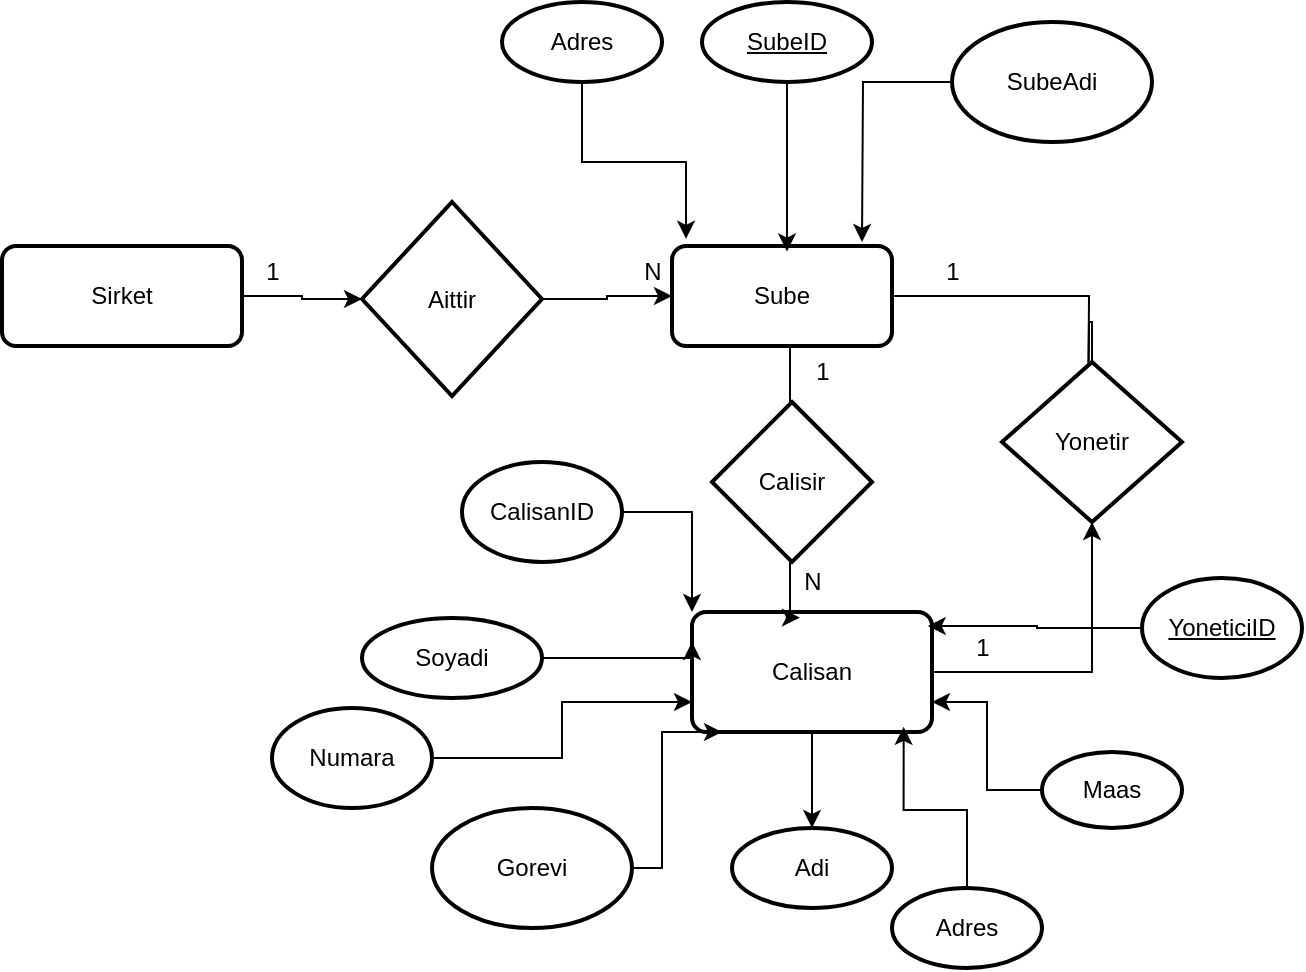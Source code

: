 <mxfile version="26.1.0">
  <diagram id="C5RBs43oDa-KdzZeNtuy" name="Page-1">
    <mxGraphModel dx="1008" dy="537" grid="1" gridSize="10" guides="1" tooltips="1" connect="1" arrows="1" fold="1" page="1" pageScale="1" pageWidth="827" pageHeight="1169" background="none" math="0" shadow="0">
      <root>
        <mxCell id="WIyWlLk6GJQsqaUBKTNV-0" />
        <mxCell id="WIyWlLk6GJQsqaUBKTNV-1" parent="WIyWlLk6GJQsqaUBKTNV-0" />
        <mxCell id="7DW8LOwoWRazO6WAwYFA-4" style="edgeStyle=orthogonalEdgeStyle;rounded=0;orthogonalLoop=1;jettySize=auto;html=1;exitX=1;exitY=0.5;exitDx=0;exitDy=0;" edge="1" parent="WIyWlLk6GJQsqaUBKTNV-1" source="7DW8LOwoWRazO6WAwYFA-44" target="7DW8LOwoWRazO6WAwYFA-2">
          <mxGeometry relative="1" as="geometry" />
        </mxCell>
        <mxCell id="7DW8LOwoWRazO6WAwYFA-1" value="Sirket" style="rounded=1;whiteSpace=wrap;html=1;absoluteArcSize=1;arcSize=14;strokeWidth=2;" vertex="1" parent="WIyWlLk6GJQsqaUBKTNV-1">
          <mxGeometry x="100" y="312" width="120" height="50" as="geometry" />
        </mxCell>
        <mxCell id="7DW8LOwoWRazO6WAwYFA-2" value="Sube" style="rounded=1;whiteSpace=wrap;html=1;absoluteArcSize=1;arcSize=14;strokeWidth=2;" vertex="1" parent="WIyWlLk6GJQsqaUBKTNV-1">
          <mxGeometry x="435" y="312" width="110" height="50" as="geometry" />
        </mxCell>
        <mxCell id="7DW8LOwoWRazO6WAwYFA-3" style="edgeStyle=orthogonalEdgeStyle;rounded=0;orthogonalLoop=1;jettySize=auto;html=1;exitX=1;exitY=1;exitDx=0;exitDy=0;" edge="1" parent="WIyWlLk6GJQsqaUBKTNV-1" source="7DW8LOwoWRazO6WAwYFA-2" target="7DW8LOwoWRazO6WAwYFA-2">
          <mxGeometry relative="1" as="geometry">
            <Array as="points">
              <mxPoint x="500" y="362" />
            </Array>
          </mxGeometry>
        </mxCell>
        <mxCell id="7DW8LOwoWRazO6WAwYFA-5" value="N" style="text;html=1;align=center;verticalAlign=middle;resizable=0;points=[];autosize=1;strokeColor=none;fillColor=none;" vertex="1" parent="WIyWlLk6GJQsqaUBKTNV-1">
          <mxGeometry x="410" y="310" width="30" height="30" as="geometry" />
        </mxCell>
        <mxCell id="7DW8LOwoWRazO6WAwYFA-6" value="1" style="text;html=1;align=center;verticalAlign=middle;resizable=0;points=[];autosize=1;strokeColor=none;fillColor=none;" vertex="1" parent="WIyWlLk6GJQsqaUBKTNV-1">
          <mxGeometry x="220" y="310" width="30" height="30" as="geometry" />
        </mxCell>
        <mxCell id="7DW8LOwoWRazO6WAwYFA-21" value="" style="edgeStyle=orthogonalEdgeStyle;rounded=0;orthogonalLoop=1;jettySize=auto;html=1;" edge="1" parent="WIyWlLk6GJQsqaUBKTNV-1" source="7DW8LOwoWRazO6WAwYFA-7" target="7DW8LOwoWRazO6WAwYFA-20">
          <mxGeometry relative="1" as="geometry" />
        </mxCell>
        <mxCell id="7DW8LOwoWRazO6WAwYFA-7" value="Calisan" style="rounded=1;whiteSpace=wrap;html=1;absoluteArcSize=1;arcSize=14;strokeWidth=2;" vertex="1" parent="WIyWlLk6GJQsqaUBKTNV-1">
          <mxGeometry x="445" y="495" width="120" height="60" as="geometry" />
        </mxCell>
        <mxCell id="7DW8LOwoWRazO6WAwYFA-8" style="edgeStyle=orthogonalEdgeStyle;rounded=0;orthogonalLoop=1;jettySize=auto;html=1;entryX=0.45;entryY=0.047;entryDx=0;entryDy=0;entryPerimeter=0;" edge="1" parent="WIyWlLk6GJQsqaUBKTNV-1" source="7DW8LOwoWRazO6WAwYFA-2" target="7DW8LOwoWRazO6WAwYFA-7">
          <mxGeometry relative="1" as="geometry">
            <Array as="points">
              <mxPoint x="494" y="392" />
              <mxPoint x="494" y="392" />
            </Array>
          </mxGeometry>
        </mxCell>
        <mxCell id="7DW8LOwoWRazO6WAwYFA-11" value="1" style="text;html=1;align=center;verticalAlign=middle;resizable=0;points=[];autosize=1;strokeColor=none;fillColor=none;" vertex="1" parent="WIyWlLk6GJQsqaUBKTNV-1">
          <mxGeometry x="495" y="360" width="30" height="30" as="geometry" />
        </mxCell>
        <mxCell id="7DW8LOwoWRazO6WAwYFA-12" value="N" style="text;html=1;align=center;verticalAlign=middle;resizable=0;points=[];autosize=1;strokeColor=none;fillColor=none;" vertex="1" parent="WIyWlLk6GJQsqaUBKTNV-1">
          <mxGeometry x="490" y="465" width="30" height="30" as="geometry" />
        </mxCell>
        <mxCell id="7DW8LOwoWRazO6WAwYFA-17" style="edgeStyle=orthogonalEdgeStyle;rounded=0;orthogonalLoop=1;jettySize=auto;html=1;entryX=-0.067;entryY=0.92;entryDx=0;entryDy=0;entryPerimeter=0;" edge="1" parent="WIyWlLk6GJQsqaUBKTNV-1" source="7DW8LOwoWRazO6WAwYFA-2">
          <mxGeometry relative="1" as="geometry">
            <mxPoint x="642.99" y="407.6" as="targetPoint" />
          </mxGeometry>
        </mxCell>
        <mxCell id="7DW8LOwoWRazO6WAwYFA-18" value="1" style="text;html=1;align=center;verticalAlign=middle;resizable=0;points=[];autosize=1;strokeColor=none;fillColor=none;" vertex="1" parent="WIyWlLk6GJQsqaUBKTNV-1">
          <mxGeometry x="560" y="310" width="30" height="30" as="geometry" />
        </mxCell>
        <mxCell id="7DW8LOwoWRazO6WAwYFA-20" value="Adi" style="strokeWidth=2;html=1;shape=mxgraph.flowchart.start_1;whiteSpace=wrap;" vertex="1" parent="WIyWlLk6GJQsqaUBKTNV-1">
          <mxGeometry x="465" y="603" width="80" height="40" as="geometry" />
        </mxCell>
        <mxCell id="7DW8LOwoWRazO6WAwYFA-65" style="edgeStyle=orthogonalEdgeStyle;rounded=0;orthogonalLoop=1;jettySize=auto;html=1;entryX=0;entryY=0.25;entryDx=0;entryDy=0;" edge="1" parent="WIyWlLk6GJQsqaUBKTNV-1" source="7DW8LOwoWRazO6WAwYFA-23" target="7DW8LOwoWRazO6WAwYFA-7">
          <mxGeometry relative="1" as="geometry">
            <Array as="points">
              <mxPoint x="445" y="518" />
            </Array>
          </mxGeometry>
        </mxCell>
        <mxCell id="7DW8LOwoWRazO6WAwYFA-23" value="Soyadi" style="strokeWidth=2;html=1;shape=mxgraph.flowchart.start_1;whiteSpace=wrap;" vertex="1" parent="WIyWlLk6GJQsqaUBKTNV-1">
          <mxGeometry x="280" y="498" width="90" height="40" as="geometry" />
        </mxCell>
        <mxCell id="7DW8LOwoWRazO6WAwYFA-42" style="edgeStyle=orthogonalEdgeStyle;rounded=0;orthogonalLoop=1;jettySize=auto;html=1;entryX=1;entryY=0.75;entryDx=0;entryDy=0;" edge="1" parent="WIyWlLk6GJQsqaUBKTNV-1" source="7DW8LOwoWRazO6WAwYFA-27" target="7DW8LOwoWRazO6WAwYFA-7">
          <mxGeometry relative="1" as="geometry" />
        </mxCell>
        <mxCell id="7DW8LOwoWRazO6WAwYFA-27" value="Maas" style="strokeWidth=2;html=1;shape=mxgraph.flowchart.start_1;whiteSpace=wrap;" vertex="1" parent="WIyWlLk6GJQsqaUBKTNV-1">
          <mxGeometry x="620" y="565" width="70" height="38" as="geometry" />
        </mxCell>
        <mxCell id="7DW8LOwoWRazO6WAwYFA-33" style="edgeStyle=orthogonalEdgeStyle;rounded=0;orthogonalLoop=1;jettySize=auto;html=1;entryX=0;entryY=0.75;entryDx=0;entryDy=0;" edge="1" parent="WIyWlLk6GJQsqaUBKTNV-1" source="7DW8LOwoWRazO6WAwYFA-32" target="7DW8LOwoWRazO6WAwYFA-7">
          <mxGeometry relative="1" as="geometry" />
        </mxCell>
        <mxCell id="7DW8LOwoWRazO6WAwYFA-32" value="Numara" style="strokeWidth=2;html=1;shape=mxgraph.flowchart.start_1;whiteSpace=wrap;" vertex="1" parent="WIyWlLk6GJQsqaUBKTNV-1">
          <mxGeometry x="235" y="543" width="80" height="50" as="geometry" />
        </mxCell>
        <mxCell id="7DW8LOwoWRazO6WAwYFA-34" value="Adres" style="strokeWidth=2;html=1;shape=mxgraph.flowchart.start_1;whiteSpace=wrap;" vertex="1" parent="WIyWlLk6GJQsqaUBKTNV-1">
          <mxGeometry x="545" y="633" width="75" height="40" as="geometry" />
        </mxCell>
        <mxCell id="7DW8LOwoWRazO6WAwYFA-40" style="edgeStyle=orthogonalEdgeStyle;rounded=0;orthogonalLoop=1;jettySize=auto;html=1;entryX=0.125;entryY=1;entryDx=0;entryDy=0;entryPerimeter=0;" edge="1" parent="WIyWlLk6GJQsqaUBKTNV-1" source="7DW8LOwoWRazO6WAwYFA-37" target="7DW8LOwoWRazO6WAwYFA-7">
          <mxGeometry relative="1" as="geometry">
            <Array as="points">
              <mxPoint x="430" y="623" />
              <mxPoint x="430" y="555" />
            </Array>
          </mxGeometry>
        </mxCell>
        <mxCell id="7DW8LOwoWRazO6WAwYFA-37" value="Gorevi" style="strokeWidth=2;html=1;shape=mxgraph.flowchart.start_1;whiteSpace=wrap;" vertex="1" parent="WIyWlLk6GJQsqaUBKTNV-1">
          <mxGeometry x="315" y="593" width="100" height="60" as="geometry" />
        </mxCell>
        <mxCell id="7DW8LOwoWRazO6WAwYFA-43" style="edgeStyle=orthogonalEdgeStyle;rounded=0;orthogonalLoop=1;jettySize=auto;html=1;entryX=0.882;entryY=0.957;entryDx=0;entryDy=0;entryPerimeter=0;" edge="1" parent="WIyWlLk6GJQsqaUBKTNV-1" source="7DW8LOwoWRazO6WAwYFA-34" target="7DW8LOwoWRazO6WAwYFA-7">
          <mxGeometry relative="1" as="geometry">
            <mxPoint x="550" y="560" as="targetPoint" />
          </mxGeometry>
        </mxCell>
        <mxCell id="7DW8LOwoWRazO6WAwYFA-45" value="" style="edgeStyle=orthogonalEdgeStyle;rounded=0;orthogonalLoop=1;jettySize=auto;html=1;exitX=1;exitY=0.5;exitDx=0;exitDy=0;" edge="1" parent="WIyWlLk6GJQsqaUBKTNV-1" source="7DW8LOwoWRazO6WAwYFA-1" target="7DW8LOwoWRazO6WAwYFA-44">
          <mxGeometry relative="1" as="geometry">
            <mxPoint x="220" y="337" as="sourcePoint" />
            <mxPoint x="440" y="337" as="targetPoint" />
          </mxGeometry>
        </mxCell>
        <mxCell id="7DW8LOwoWRazO6WAwYFA-44" value="Aittir" style="strokeWidth=2;html=1;shape=mxgraph.flowchart.decision;whiteSpace=wrap;" vertex="1" parent="WIyWlLk6GJQsqaUBKTNV-1">
          <mxGeometry x="280" y="290" width="90" height="97" as="geometry" />
        </mxCell>
        <mxCell id="7DW8LOwoWRazO6WAwYFA-48" value="Calisir" style="strokeWidth=2;html=1;shape=mxgraph.flowchart.decision;whiteSpace=wrap;" vertex="1" parent="WIyWlLk6GJQsqaUBKTNV-1">
          <mxGeometry x="455" y="390" width="80" height="80" as="geometry" />
        </mxCell>
        <mxCell id="7DW8LOwoWRazO6WAwYFA-50" style="edgeStyle=orthogonalEdgeStyle;rounded=0;orthogonalLoop=1;jettySize=auto;html=1;" edge="1" parent="WIyWlLk6GJQsqaUBKTNV-1" source="7DW8LOwoWRazO6WAwYFA-49">
          <mxGeometry relative="1" as="geometry">
            <mxPoint x="492.5" y="314.8" as="targetPoint" />
          </mxGeometry>
        </mxCell>
        <mxCell id="7DW8LOwoWRazO6WAwYFA-49" value="&lt;u&gt;SubeID&lt;/u&gt;" style="strokeWidth=2;html=1;shape=mxgraph.flowchart.start_1;whiteSpace=wrap;" vertex="1" parent="WIyWlLk6GJQsqaUBKTNV-1">
          <mxGeometry x="450" y="190" width="85" height="40" as="geometry" />
        </mxCell>
        <mxCell id="7DW8LOwoWRazO6WAwYFA-58" style="edgeStyle=orthogonalEdgeStyle;rounded=0;orthogonalLoop=1;jettySize=auto;html=1;" edge="1" parent="WIyWlLk6GJQsqaUBKTNV-1" source="7DW8LOwoWRazO6WAwYFA-51">
          <mxGeometry relative="1" as="geometry">
            <mxPoint x="530" y="310" as="targetPoint" />
          </mxGeometry>
        </mxCell>
        <mxCell id="7DW8LOwoWRazO6WAwYFA-51" value="SubeAdi" style="strokeWidth=2;html=1;shape=mxgraph.flowchart.start_1;whiteSpace=wrap;" vertex="1" parent="WIyWlLk6GJQsqaUBKTNV-1">
          <mxGeometry x="575" y="200" width="100" height="60" as="geometry" />
        </mxCell>
        <mxCell id="7DW8LOwoWRazO6WAwYFA-54" style="edgeStyle=orthogonalEdgeStyle;rounded=0;orthogonalLoop=1;jettySize=auto;html=1;entryX=-0.067;entryY=0.813;entryDx=0;entryDy=0;entryPerimeter=0;" edge="1" parent="WIyWlLk6GJQsqaUBKTNV-1" source="7DW8LOwoWRazO6WAwYFA-46">
          <mxGeometry relative="1" as="geometry">
            <mxPoint x="642.99" y="404.39" as="targetPoint" />
          </mxGeometry>
        </mxCell>
        <mxCell id="7DW8LOwoWRazO6WAwYFA-56" value="1" style="text;html=1;align=center;verticalAlign=middle;resizable=0;points=[];autosize=1;strokeColor=none;fillColor=none;" vertex="1" parent="WIyWlLk6GJQsqaUBKTNV-1">
          <mxGeometry x="575" y="498" width="30" height="30" as="geometry" />
        </mxCell>
        <mxCell id="7DW8LOwoWRazO6WAwYFA-57" value="" style="edgeStyle=orthogonalEdgeStyle;rounded=0;orthogonalLoop=1;jettySize=auto;html=1;entryX=0.5;entryY=1;entryDx=0;entryDy=0;entryPerimeter=0;" edge="1" parent="WIyWlLk6GJQsqaUBKTNV-1" source="7DW8LOwoWRazO6WAwYFA-7" target="7DW8LOwoWRazO6WAwYFA-46">
          <mxGeometry relative="1" as="geometry">
            <mxPoint x="565" y="525" as="sourcePoint" />
            <mxPoint x="642.99" y="404.39" as="targetPoint" />
          </mxGeometry>
        </mxCell>
        <mxCell id="7DW8LOwoWRazO6WAwYFA-46" value="Yonetir" style="strokeWidth=2;html=1;shape=mxgraph.flowchart.decision;whiteSpace=wrap;" vertex="1" parent="WIyWlLk6GJQsqaUBKTNV-1">
          <mxGeometry x="600" y="370" width="90" height="80" as="geometry" />
        </mxCell>
        <mxCell id="7DW8LOwoWRazO6WAwYFA-59" value="Adres" style="strokeWidth=2;html=1;shape=mxgraph.flowchart.start_1;whiteSpace=wrap;" vertex="1" parent="WIyWlLk6GJQsqaUBKTNV-1">
          <mxGeometry x="350" y="190" width="80" height="40" as="geometry" />
        </mxCell>
        <mxCell id="7DW8LOwoWRazO6WAwYFA-60" style="edgeStyle=orthogonalEdgeStyle;rounded=0;orthogonalLoop=1;jettySize=auto;html=1;entryX=1.067;entryY=-0.053;entryDx=0;entryDy=0;entryPerimeter=0;" edge="1" parent="WIyWlLk6GJQsqaUBKTNV-1" source="7DW8LOwoWRazO6WAwYFA-59" target="7DW8LOwoWRazO6WAwYFA-5">
          <mxGeometry relative="1" as="geometry" />
        </mxCell>
        <mxCell id="7DW8LOwoWRazO6WAwYFA-61" value="&lt;u&gt;YoneticiID&lt;/u&gt;" style="strokeWidth=2;html=1;shape=mxgraph.flowchart.start_1;whiteSpace=wrap;" vertex="1" parent="WIyWlLk6GJQsqaUBKTNV-1">
          <mxGeometry x="670" y="478" width="80" height="50" as="geometry" />
        </mxCell>
        <mxCell id="7DW8LOwoWRazO6WAwYFA-66" style="edgeStyle=orthogonalEdgeStyle;rounded=0;orthogonalLoop=1;jettySize=auto;html=1;entryX=0;entryY=0;entryDx=0;entryDy=0;" edge="1" parent="WIyWlLk6GJQsqaUBKTNV-1" source="7DW8LOwoWRazO6WAwYFA-63" target="7DW8LOwoWRazO6WAwYFA-7">
          <mxGeometry relative="1" as="geometry" />
        </mxCell>
        <mxCell id="7DW8LOwoWRazO6WAwYFA-63" value="CalisanID" style="strokeWidth=2;html=1;shape=mxgraph.flowchart.start_1;whiteSpace=wrap;" vertex="1" parent="WIyWlLk6GJQsqaUBKTNV-1">
          <mxGeometry x="330" y="420" width="80" height="50" as="geometry" />
        </mxCell>
        <mxCell id="7DW8LOwoWRazO6WAwYFA-68" style="edgeStyle=orthogonalEdgeStyle;rounded=0;orthogonalLoop=1;jettySize=auto;html=1;entryX=0.982;entryY=0.117;entryDx=0;entryDy=0;entryPerimeter=0;" edge="1" parent="WIyWlLk6GJQsqaUBKTNV-1" source="7DW8LOwoWRazO6WAwYFA-61" target="7DW8LOwoWRazO6WAwYFA-7">
          <mxGeometry relative="1" as="geometry" />
        </mxCell>
      </root>
    </mxGraphModel>
  </diagram>
</mxfile>
